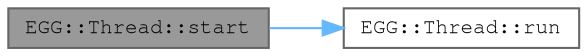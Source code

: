 digraph "EGG::Thread::start"
{
 // LATEX_PDF_SIZE
  bgcolor="transparent";
  edge [fontname=FreeMono,fontsize=10,labelfontname=FreeMono,labelfontsize=10];
  node [fontname=FreeMono,fontsize=10,shape=box,height=0.2,width=0.4];
  rankdir="LR";
  Node1 [label="EGG::Thread::start",height=0.2,width=0.4,color="gray40", fillcolor="grey60", style="filled", fontcolor="black",tooltip="Starts a thread."];
  Node1 -> Node2 [color="steelblue1",style="solid"];
  Node2 [label="EGG::Thread::run",height=0.2,width=0.4,color="grey40", fillcolor="white", style="filled",URL="$class_e_g_g_1_1_thread.html#ae0d86b06288a7259bfa008a0f9d272bd",tooltip="[vt+0x0C]"];
}

